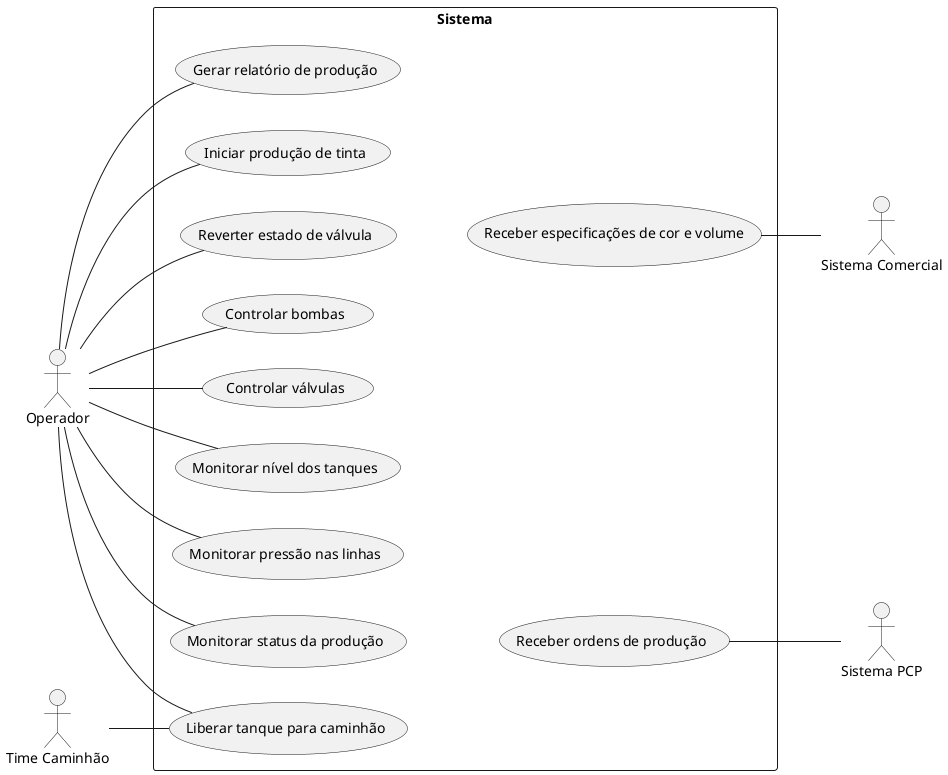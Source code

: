 @startuml
left to right direction
actor "Operador" as Operador
actor "Sistema PCP" as PCP
actor "Sistema Comercial" as Comercial
actor "Time Caminhão" as Caminhao

rectangle Sistema {
  (Iniciar produção de tinta)
  (Monitorar status da produção)
  (Controlar bombas)
  (Controlar válvulas)
  (Monitorar nível dos tanques)
  (Monitorar pressão nas linhas)
  (Liberar tanque para caminhão)
  (Reverter estado de válvula)
  (Gerar relatório de produção)
  (Receber ordens de produção)
  (Receber especificações de cor e volume)
}

Operador -- (Iniciar produção de tinta)
Operador -- (Monitorar status da produção)
Operador -- (Controlar bombas)
Operador -- (Controlar válvulas)
Operador -- (Monitorar nível dos tanques)
Operador -- (Monitorar pressão nas linhas)
Operador -- (Liberar tanque para caminhão)
Operador -- (Reverter estado de válvula)
Operador -- (Gerar relatório de produção)
Caminhao -- (Liberar tanque para caminhão)

(Monitorar status da produção) -[hidden]- (Receber ordens de produção)
(Reverter estado de válvula) -[hidden]- (Receber especificações de cor e volume)

PCP -up- (Receber ordens de produção)
Comercial -up- (Receber especificações de cor e volume)
@enduml

